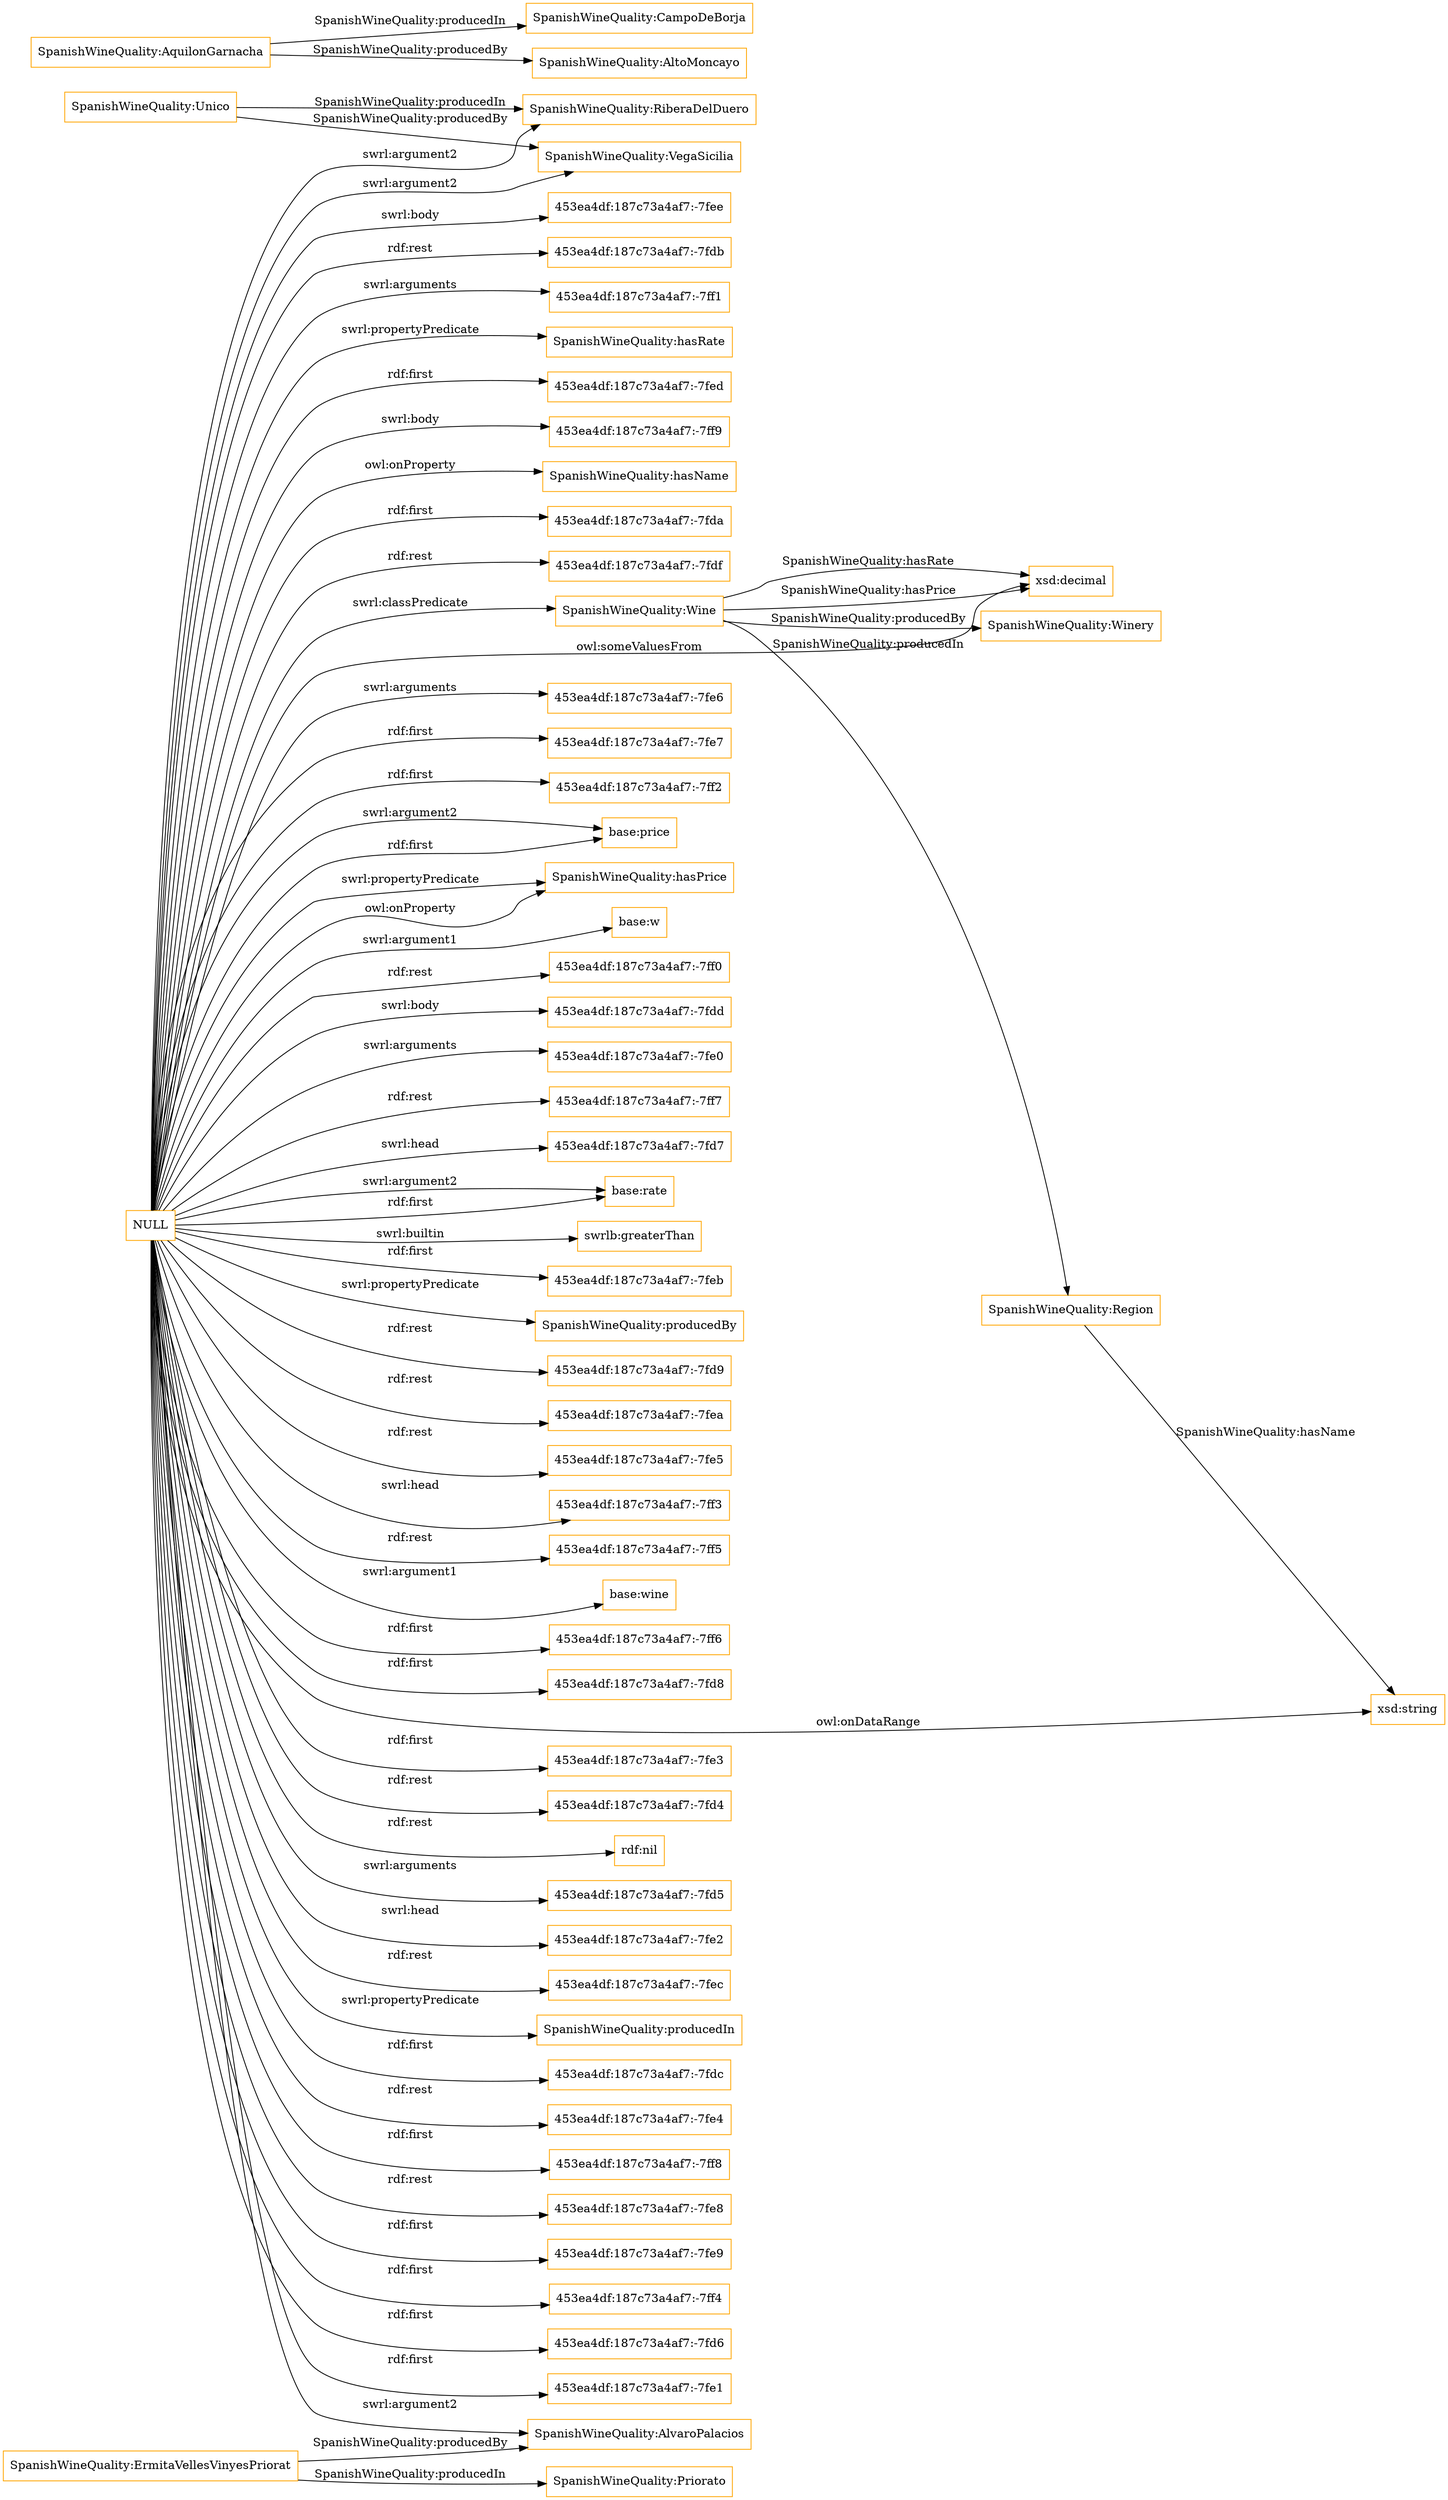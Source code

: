 digraph ar2dtool_diagram { 
rankdir=LR;
size="1501"
node [shape = rectangle, color="orange"]; "SpanishWineQuality:Winery" "SpanishWineQuality:Wine" "SpanishWineQuality:Region" "SpanishWineQuality:RiberaDelDuero" ; /*classes style*/
	"SpanishWineQuality:AquilonGarnacha" -> "SpanishWineQuality:CampoDeBorja" [ label = "SpanishWineQuality:producedIn" ];
	"SpanishWineQuality:AquilonGarnacha" -> "SpanishWineQuality:AltoMoncayo" [ label = "SpanishWineQuality:producedBy" ];
	"SpanishWineQuality:Unico" -> "SpanishWineQuality:RiberaDelDuero" [ label = "SpanishWineQuality:producedIn" ];
	"SpanishWineQuality:Unico" -> "SpanishWineQuality:VegaSicilia" [ label = "SpanishWineQuality:producedBy" ];
	"NULL" -> "453ea4df:187c73a4af7:-7ff2" [ label = "rdf:first" ];
	"NULL" -> "base:price" [ label = "rdf:first" ];
	"NULL" -> "base:price" [ label = "swrl:argument2" ];
	"NULL" -> "SpanishWineQuality:hasPrice" [ label = "owl:onProperty" ];
	"NULL" -> "base:w" [ label = "swrl:argument1" ];
	"NULL" -> "453ea4df:187c73a4af7:-7ff0" [ label = "rdf:rest" ];
	"NULL" -> "453ea4df:187c73a4af7:-7fdd" [ label = "swrl:body" ];
	"NULL" -> "453ea4df:187c73a4af7:-7fe0" [ label = "swrl:arguments" ];
	"NULL" -> "453ea4df:187c73a4af7:-7ff7" [ label = "rdf:rest" ];
	"NULL" -> "453ea4df:187c73a4af7:-7fd7" [ label = "swrl:head" ];
	"NULL" -> "base:rate" [ label = "rdf:first" ];
	"NULL" -> "swrlb:greaterThan" [ label = "swrl:builtin" ];
	"NULL" -> "453ea4df:187c73a4af7:-7feb" [ label = "rdf:first" ];
	"NULL" -> "SpanishWineQuality:producedBy" [ label = "swrl:propertyPredicate" ];
	"NULL" -> "453ea4df:187c73a4af7:-7fd9" [ label = "rdf:rest" ];
	"NULL" -> "453ea4df:187c73a4af7:-7fea" [ label = "rdf:rest" ];
	"NULL" -> "453ea4df:187c73a4af7:-7fe5" [ label = "rdf:rest" ];
	"NULL" -> "453ea4df:187c73a4af7:-7ff3" [ label = "swrl:head" ];
	"NULL" -> "SpanishWineQuality:hasPrice" [ label = "swrl:propertyPredicate" ];
	"NULL" -> "453ea4df:187c73a4af7:-7ff5" [ label = "rdf:rest" ];
	"NULL" -> "base:wine" [ label = "swrl:argument1" ];
	"NULL" -> "453ea4df:187c73a4af7:-7ff6" [ label = "rdf:first" ];
	"NULL" -> "453ea4df:187c73a4af7:-7fd8" [ label = "rdf:first" ];
	"NULL" -> "xsd:decimal" [ label = "owl:someValuesFrom" ];
	"NULL" -> "SpanishWineQuality:RiberaDelDuero" [ label = "swrl:argument2" ];
	"NULL" -> "453ea4df:187c73a4af7:-7fe3" [ label = "rdf:first" ];
	"NULL" -> "453ea4df:187c73a4af7:-7fd4" [ label = "rdf:rest" ];
	"NULL" -> "rdf:nil" [ label = "rdf:rest" ];
	"NULL" -> "453ea4df:187c73a4af7:-7fd5" [ label = "swrl:arguments" ];
	"NULL" -> "453ea4df:187c73a4af7:-7fe2" [ label = "swrl:head" ];
	"NULL" -> "453ea4df:187c73a4af7:-7fec" [ label = "rdf:rest" ];
	"NULL" -> "SpanishWineQuality:producedIn" [ label = "swrl:propertyPredicate" ];
	"NULL" -> "453ea4df:187c73a4af7:-7fdc" [ label = "rdf:first" ];
	"NULL" -> "453ea4df:187c73a4af7:-7fe4" [ label = "rdf:rest" ];
	"NULL" -> "453ea4df:187c73a4af7:-7ff8" [ label = "rdf:first" ];
	"NULL" -> "453ea4df:187c73a4af7:-7fe8" [ label = "rdf:rest" ];
	"NULL" -> "453ea4df:187c73a4af7:-7fe9" [ label = "rdf:first" ];
	"NULL" -> "453ea4df:187c73a4af7:-7ff4" [ label = "rdf:first" ];
	"NULL" -> "453ea4df:187c73a4af7:-7fd6" [ label = "rdf:first" ];
	"NULL" -> "453ea4df:187c73a4af7:-7fe1" [ label = "rdf:first" ];
	"NULL" -> "453ea4df:187c73a4af7:-7fee" [ label = "swrl:body" ];
	"NULL" -> "xsd:string" [ label = "owl:onDataRange" ];
	"NULL" -> "base:rate" [ label = "swrl:argument2" ];
	"NULL" -> "453ea4df:187c73a4af7:-7fdb" [ label = "rdf:rest" ];
	"NULL" -> "453ea4df:187c73a4af7:-7ff1" [ label = "swrl:arguments" ];
	"NULL" -> "SpanishWineQuality:AlvaroPalacios" [ label = "swrl:argument2" ];
	"NULL" -> "SpanishWineQuality:hasRate" [ label = "swrl:propertyPredicate" ];
	"NULL" -> "453ea4df:187c73a4af7:-7fed" [ label = "rdf:first" ];
	"NULL" -> "453ea4df:187c73a4af7:-7ff9" [ label = "swrl:body" ];
	"NULL" -> "SpanishWineQuality:hasName" [ label = "owl:onProperty" ];
	"NULL" -> "453ea4df:187c73a4af7:-7fda" [ label = "rdf:first" ];
	"NULL" -> "453ea4df:187c73a4af7:-7fdf" [ label = "rdf:rest" ];
	"NULL" -> "453ea4df:187c73a4af7:-7fe6" [ label = "swrl:arguments" ];
	"NULL" -> "SpanishWineQuality:Wine" [ label = "swrl:classPredicate" ];
	"NULL" -> "SpanishWineQuality:VegaSicilia" [ label = "swrl:argument2" ];
	"NULL" -> "453ea4df:187c73a4af7:-7fe7" [ label = "rdf:first" ];
	"SpanishWineQuality:ErmitaVellesVinyesPriorat" -> "SpanishWineQuality:Priorato" [ label = "SpanishWineQuality:producedIn" ];
	"SpanishWineQuality:ErmitaVellesVinyesPriorat" -> "SpanishWineQuality:AlvaroPalacios" [ label = "SpanishWineQuality:producedBy" ];
	"SpanishWineQuality:Wine" -> "xsd:decimal" [ label = "SpanishWineQuality:hasRate" ];
	"SpanishWineQuality:Wine" -> "SpanishWineQuality:Region" [ label = "SpanishWineQuality:producedIn" ];
	"SpanishWineQuality:Wine" -> "xsd:decimal" [ label = "SpanishWineQuality:hasPrice" ];
	"SpanishWineQuality:Wine" -> "SpanishWineQuality:Winery" [ label = "SpanishWineQuality:producedBy" ];
	"SpanishWineQuality:Region" -> "xsd:string" [ label = "SpanishWineQuality:hasName" ];

}
